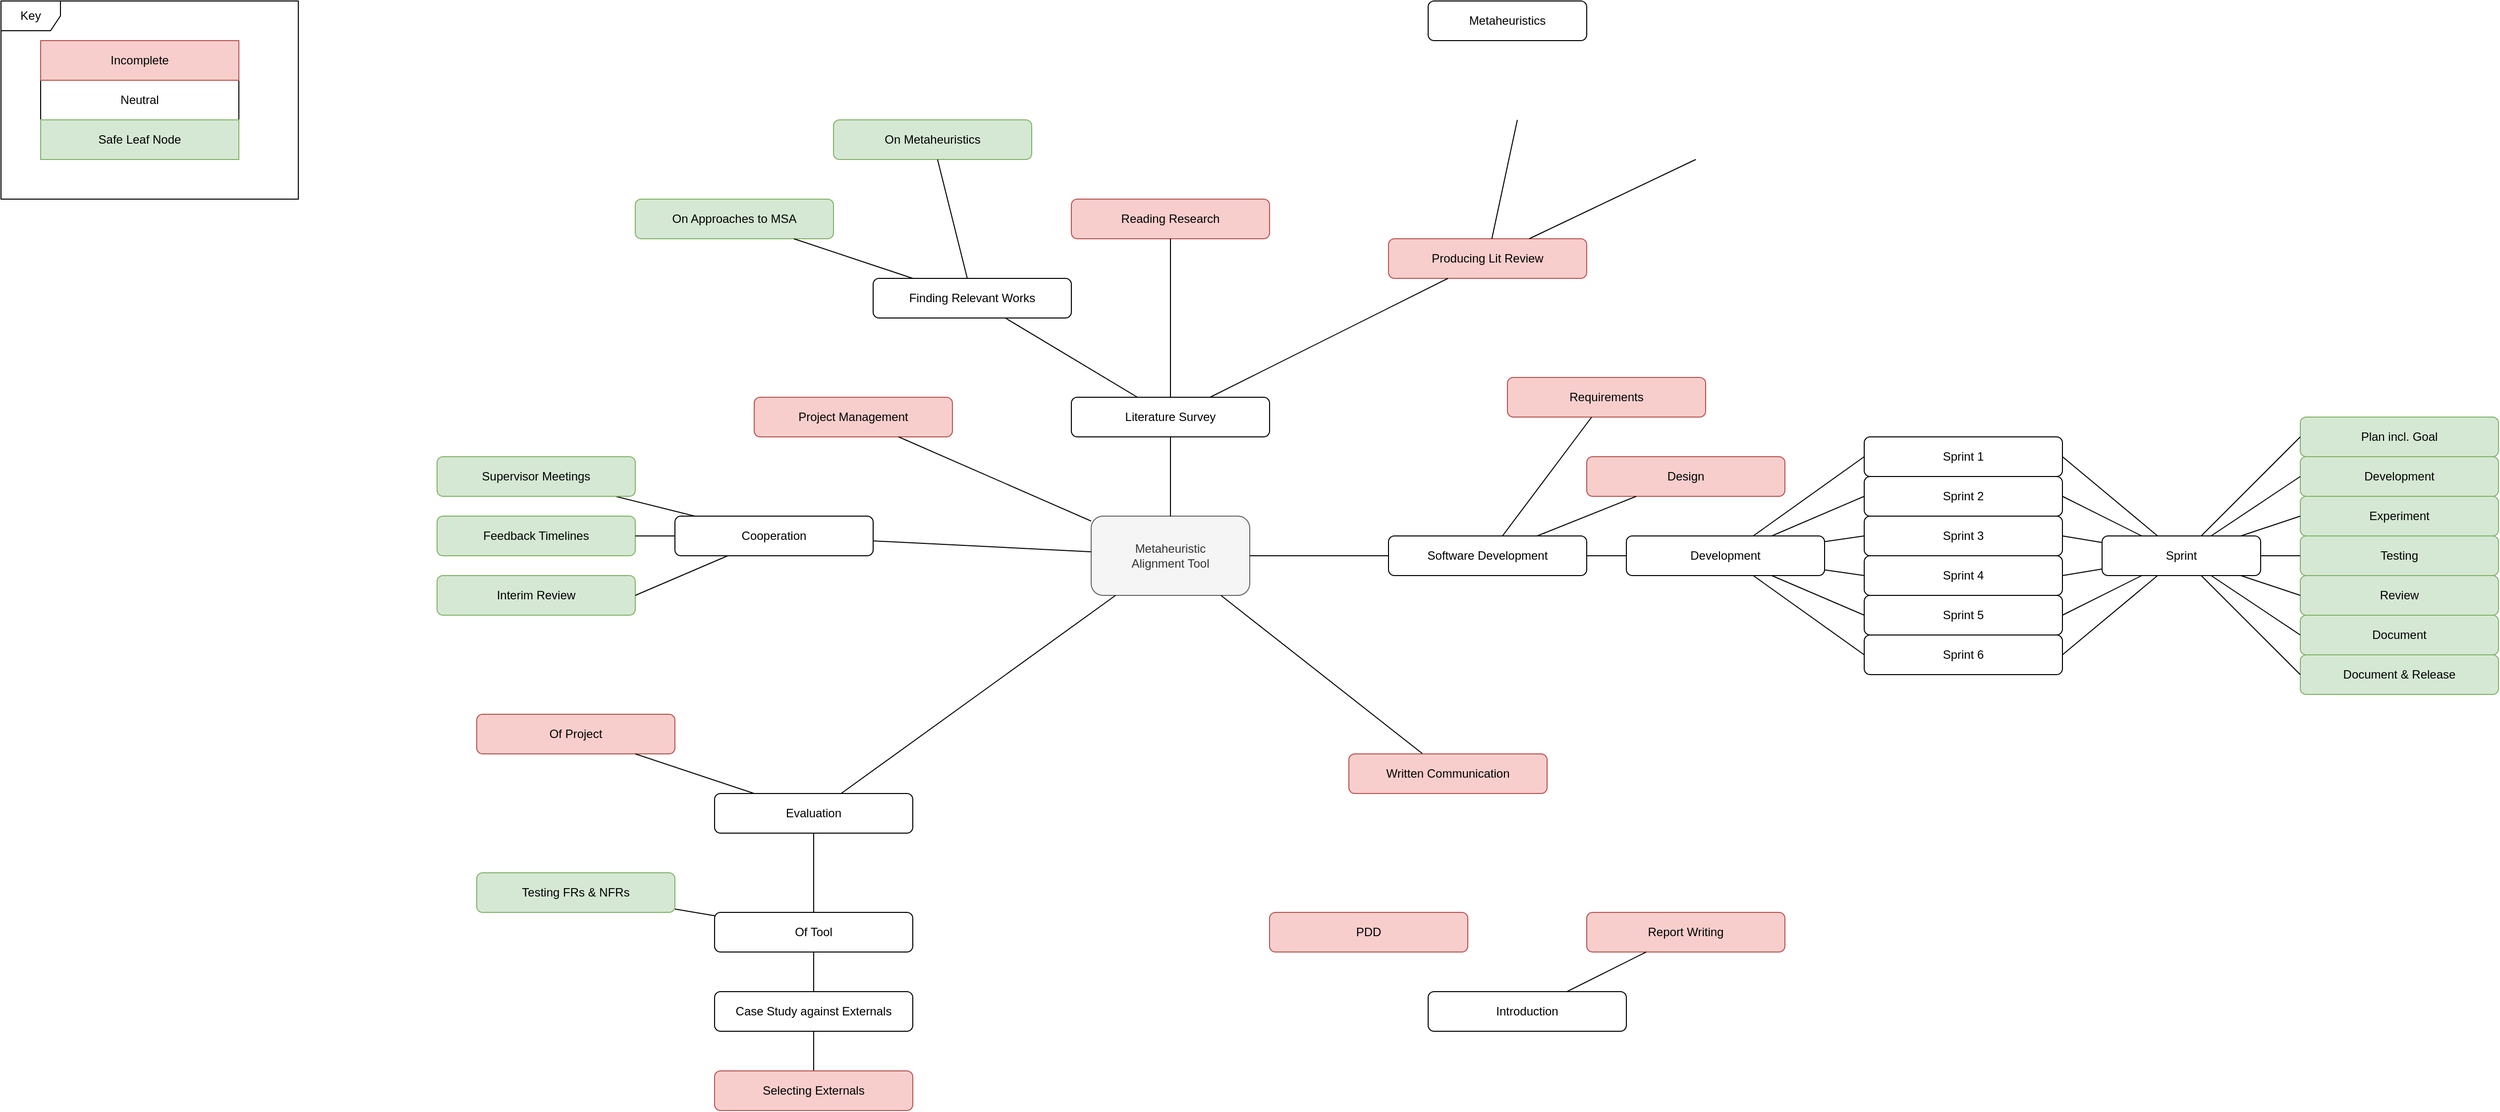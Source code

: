 <mxfile version="23.0.2" type="device">
  <diagram name="Page-1" id="MG5LI2uy3OAG8QXwMmSo">
    <mxGraphModel dx="3375" dy="2113" grid="1" gridSize="10" guides="1" tooltips="1" connect="1" arrows="1" fold="1" page="1" pageScale="1" pageWidth="1169" pageHeight="827" math="0" shadow="0">
      <root>
        <mxCell id="0" />
        <mxCell id="1" parent="0" />
        <mxCell id="G3nxdFLAYTbCHUNaFh7e-1" value="Software Development" style="rounded=1;whiteSpace=wrap;html=1;" vertex="1" parent="1">
          <mxGeometry x="920" y="60" width="200" height="40" as="geometry" />
        </mxCell>
        <mxCell id="G3nxdFLAYTbCHUNaFh7e-2" value="Metaheuristic&lt;br&gt;Alignment Tool" style="rounded=1;whiteSpace=wrap;html=1;fillColor=#f5f5f5;fontColor=#333333;strokeColor=#666666;" vertex="1" parent="1">
          <mxGeometry x="620" y="40" width="160" height="80" as="geometry" />
        </mxCell>
        <mxCell id="G3nxdFLAYTbCHUNaFh7e-3" value="" style="endArrow=none;html=1;rounded=0;" edge="1" parent="1" source="G3nxdFLAYTbCHUNaFh7e-1" target="G3nxdFLAYTbCHUNaFh7e-2">
          <mxGeometry width="50" height="50" relative="1" as="geometry">
            <mxPoint x="650" y="320" as="sourcePoint" />
            <mxPoint x="700" y="270" as="targetPoint" />
          </mxGeometry>
        </mxCell>
        <mxCell id="G3nxdFLAYTbCHUNaFh7e-4" value="Evaluation" style="rounded=1;whiteSpace=wrap;html=1;" vertex="1" parent="1">
          <mxGeometry x="240" y="320" width="200" height="40" as="geometry" />
        </mxCell>
        <mxCell id="G3nxdFLAYTbCHUNaFh7e-5" value="" style="endArrow=none;html=1;rounded=0;" edge="1" parent="1" source="G3nxdFLAYTbCHUNaFh7e-2" target="G3nxdFLAYTbCHUNaFh7e-4">
          <mxGeometry width="50" height="50" relative="1" as="geometry">
            <mxPoint x="522" y="170" as="sourcePoint" />
            <mxPoint x="650" y="219" as="targetPoint" />
          </mxGeometry>
        </mxCell>
        <mxCell id="G3nxdFLAYTbCHUNaFh7e-6" value="Of Project" style="rounded=1;whiteSpace=wrap;html=1;fillColor=#f8cecc;strokeColor=#b85450;" vertex="1" parent="1">
          <mxGeometry y="240" width="200" height="40" as="geometry" />
        </mxCell>
        <mxCell id="G3nxdFLAYTbCHUNaFh7e-7" value="Case Study against Externals" style="rounded=1;whiteSpace=wrap;html=1;" vertex="1" parent="1">
          <mxGeometry x="240" y="520" width="200" height="40" as="geometry" />
        </mxCell>
        <mxCell id="G3nxdFLAYTbCHUNaFh7e-8" value="Testing FRs &amp;amp; NFRs" style="rounded=1;whiteSpace=wrap;html=1;fillColor=#d5e8d4;strokeColor=#82b366;" vertex="1" parent="1">
          <mxGeometry y="400" width="200" height="40" as="geometry" />
        </mxCell>
        <mxCell id="G3nxdFLAYTbCHUNaFh7e-9" value="" style="endArrow=none;html=1;rounded=0;" edge="1" parent="1" source="G3nxdFLAYTbCHUNaFh7e-7" target="G3nxdFLAYTbCHUNaFh7e-23">
          <mxGeometry width="50" height="50" relative="1" as="geometry">
            <mxPoint x="290" y="400" as="sourcePoint" />
            <mxPoint x="340" y="350" as="targetPoint" />
          </mxGeometry>
        </mxCell>
        <mxCell id="G3nxdFLAYTbCHUNaFh7e-10" value="" style="endArrow=none;html=1;rounded=0;" edge="1" parent="1" source="G3nxdFLAYTbCHUNaFh7e-23" target="G3nxdFLAYTbCHUNaFh7e-4">
          <mxGeometry width="50" height="50" relative="1" as="geometry">
            <mxPoint x="430" y="550" as="sourcePoint" />
            <mxPoint x="283" y="490" as="targetPoint" />
          </mxGeometry>
        </mxCell>
        <mxCell id="G3nxdFLAYTbCHUNaFh7e-11" value="" style="endArrow=none;html=1;rounded=0;" edge="1" parent="1" source="G3nxdFLAYTbCHUNaFh7e-6" target="G3nxdFLAYTbCHUNaFh7e-4">
          <mxGeometry width="50" height="50" relative="1" as="geometry">
            <mxPoint x="454" y="490" as="sourcePoint" />
            <mxPoint x="371" y="410" as="targetPoint" />
          </mxGeometry>
        </mxCell>
        <mxCell id="G3nxdFLAYTbCHUNaFh7e-12" value="Literature Survey" style="rounded=1;whiteSpace=wrap;html=1;" vertex="1" parent="1">
          <mxGeometry x="600" y="-80" width="200" height="40" as="geometry" />
        </mxCell>
        <mxCell id="G3nxdFLAYTbCHUNaFh7e-13" value="Finding Relevant Works" style="rounded=1;whiteSpace=wrap;html=1;" vertex="1" parent="1">
          <mxGeometry x="400" y="-200" width="200" height="40" as="geometry" />
        </mxCell>
        <mxCell id="G3nxdFLAYTbCHUNaFh7e-14" value="Reading Research" style="rounded=1;whiteSpace=wrap;html=1;fillColor=#f8cecc;strokeColor=#b85450;" vertex="1" parent="1">
          <mxGeometry x="600" y="-280" width="200" height="40" as="geometry" />
        </mxCell>
        <mxCell id="G3nxdFLAYTbCHUNaFh7e-15" value="Producing Lit Review" style="rounded=1;whiteSpace=wrap;html=1;fillColor=#f8cecc;strokeColor=#b85450;" vertex="1" parent="1">
          <mxGeometry x="920" y="-240" width="200" height="40" as="geometry" />
        </mxCell>
        <mxCell id="G3nxdFLAYTbCHUNaFh7e-16" value="" style="endArrow=none;html=1;rounded=0;" edge="1" parent="1" source="G3nxdFLAYTbCHUNaFh7e-2" target="G3nxdFLAYTbCHUNaFh7e-12">
          <mxGeometry width="50" height="50" relative="1" as="geometry">
            <mxPoint x="780" y="170" as="sourcePoint" />
            <mxPoint x="830" y="120" as="targetPoint" />
          </mxGeometry>
        </mxCell>
        <mxCell id="G3nxdFLAYTbCHUNaFh7e-17" value="" style="endArrow=none;html=1;rounded=0;" edge="1" parent="1" source="G3nxdFLAYTbCHUNaFh7e-13" target="G3nxdFLAYTbCHUNaFh7e-12">
          <mxGeometry width="50" height="50" relative="1" as="geometry">
            <mxPoint x="940" y="130" as="sourcePoint" />
            <mxPoint x="990" y="80" as="targetPoint" />
          </mxGeometry>
        </mxCell>
        <mxCell id="G3nxdFLAYTbCHUNaFh7e-18" value="" style="endArrow=none;html=1;rounded=0;" edge="1" parent="1" source="G3nxdFLAYTbCHUNaFh7e-14" target="G3nxdFLAYTbCHUNaFh7e-12">
          <mxGeometry width="50" height="50" relative="1" as="geometry">
            <mxPoint x="543" y="-150" as="sourcePoint" />
            <mxPoint x="677" y="-70" as="targetPoint" />
          </mxGeometry>
        </mxCell>
        <mxCell id="G3nxdFLAYTbCHUNaFh7e-19" value="" style="endArrow=none;html=1;rounded=0;" edge="1" parent="1" source="G3nxdFLAYTbCHUNaFh7e-15" target="G3nxdFLAYTbCHUNaFh7e-12">
          <mxGeometry width="50" height="50" relative="1" as="geometry">
            <mxPoint x="543" y="-150" as="sourcePoint" />
            <mxPoint x="677" y="-70" as="targetPoint" />
          </mxGeometry>
        </mxCell>
        <mxCell id="G3nxdFLAYTbCHUNaFh7e-20" value="" style="endArrow=none;html=1;rounded=0;" edge="1" parent="1" source="G3nxdFLAYTbCHUNaFh7e-7" target="G3nxdFLAYTbCHUNaFh7e-21">
          <mxGeometry width="50" height="50" relative="1" as="geometry">
            <mxPoint x="660" y="180" as="sourcePoint" />
            <mxPoint x="320" y="520" as="targetPoint" />
          </mxGeometry>
        </mxCell>
        <mxCell id="G3nxdFLAYTbCHUNaFh7e-21" value="Selecting Externals" style="rounded=1;whiteSpace=wrap;html=1;fillColor=#f8cecc;strokeColor=#b85450;" vertex="1" parent="1">
          <mxGeometry x="240" y="600" width="200" height="40" as="geometry" />
        </mxCell>
        <mxCell id="G3nxdFLAYTbCHUNaFh7e-23" value="Of Tool" style="rounded=1;whiteSpace=wrap;html=1;" vertex="1" parent="1">
          <mxGeometry x="240" y="440" width="200" height="40" as="geometry" />
        </mxCell>
        <mxCell id="G3nxdFLAYTbCHUNaFh7e-24" value="" style="endArrow=none;html=1;rounded=0;" edge="1" parent="1" source="G3nxdFLAYTbCHUNaFh7e-8" target="G3nxdFLAYTbCHUNaFh7e-23">
          <mxGeometry width="50" height="50" relative="1" as="geometry">
            <mxPoint x="280" y="430" as="sourcePoint" />
            <mxPoint x="330" y="380" as="targetPoint" />
          </mxGeometry>
        </mxCell>
        <mxCell id="G3nxdFLAYTbCHUNaFh7e-26" value="Sprint 1" style="rounded=1;whiteSpace=wrap;html=1;" vertex="1" parent="1">
          <mxGeometry x="1400" y="-40" width="200" height="40" as="geometry" />
        </mxCell>
        <mxCell id="G3nxdFLAYTbCHUNaFh7e-27" value="Sprint 2" style="rounded=1;whiteSpace=wrap;html=1;" vertex="1" parent="1">
          <mxGeometry x="1400" width="200" height="40" as="geometry" />
        </mxCell>
        <mxCell id="G3nxdFLAYTbCHUNaFh7e-28" value="Sprint 3" style="rounded=1;whiteSpace=wrap;html=1;" vertex="1" parent="1">
          <mxGeometry x="1400" y="40" width="200" height="40" as="geometry" />
        </mxCell>
        <mxCell id="G3nxdFLAYTbCHUNaFh7e-29" value="Sprint 4" style="rounded=1;whiteSpace=wrap;html=1;" vertex="1" parent="1">
          <mxGeometry x="1400" y="80" width="200" height="40" as="geometry" />
        </mxCell>
        <mxCell id="G3nxdFLAYTbCHUNaFh7e-30" value="Sprint 5" style="rounded=1;whiteSpace=wrap;html=1;" vertex="1" parent="1">
          <mxGeometry x="1400" y="120" width="200" height="40" as="geometry" />
        </mxCell>
        <mxCell id="G3nxdFLAYTbCHUNaFh7e-31" value="Sprint 6" style="rounded=1;whiteSpace=wrap;html=1;" vertex="1" parent="1">
          <mxGeometry x="1400" y="160" width="200" height="40" as="geometry" />
        </mxCell>
        <mxCell id="G3nxdFLAYTbCHUNaFh7e-32" value="Sprint" style="rounded=1;whiteSpace=wrap;html=1;" vertex="1" parent="1">
          <mxGeometry x="1640" y="60" width="160" height="40" as="geometry" />
        </mxCell>
        <mxCell id="G3nxdFLAYTbCHUNaFh7e-33" value="" style="endArrow=none;html=1;rounded=0;entryX=1;entryY=0.5;entryDx=0;entryDy=0;" edge="1" parent="1" source="G3nxdFLAYTbCHUNaFh7e-32" target="G3nxdFLAYTbCHUNaFh7e-26">
          <mxGeometry width="50" height="50" relative="1" as="geometry">
            <mxPoint x="1410" y="40" as="sourcePoint" />
            <mxPoint x="1460" y="-10" as="targetPoint" />
          </mxGeometry>
        </mxCell>
        <mxCell id="G3nxdFLAYTbCHUNaFh7e-34" value="" style="endArrow=none;html=1;rounded=0;entryX=1;entryY=0.5;entryDx=0;entryDy=0;" edge="1" parent="1" source="G3nxdFLAYTbCHUNaFh7e-32" target="G3nxdFLAYTbCHUNaFh7e-27">
          <mxGeometry width="50" height="50" relative="1" as="geometry">
            <mxPoint x="1690" y="34" as="sourcePoint" />
            <mxPoint x="1530" y="-16" as="targetPoint" />
          </mxGeometry>
        </mxCell>
        <mxCell id="G3nxdFLAYTbCHUNaFh7e-35" value="" style="endArrow=none;html=1;rounded=0;entryX=1;entryY=0.5;entryDx=0;entryDy=0;" edge="1" parent="1" source="G3nxdFLAYTbCHUNaFh7e-32" target="G3nxdFLAYTbCHUNaFh7e-28">
          <mxGeometry width="50" height="50" relative="1" as="geometry">
            <mxPoint x="1680" y="64" as="sourcePoint" />
            <mxPoint x="1570" y="-10" as="targetPoint" />
          </mxGeometry>
        </mxCell>
        <mxCell id="G3nxdFLAYTbCHUNaFh7e-36" value="" style="endArrow=none;html=1;rounded=0;entryX=1;entryY=0.5;entryDx=0;entryDy=0;" edge="1" parent="1" source="G3nxdFLAYTbCHUNaFh7e-32" target="G3nxdFLAYTbCHUNaFh7e-29">
          <mxGeometry width="50" height="50" relative="1" as="geometry">
            <mxPoint x="1680" y="88" as="sourcePoint" />
            <mxPoint x="1570" y="50" as="targetPoint" />
          </mxGeometry>
        </mxCell>
        <mxCell id="G3nxdFLAYTbCHUNaFh7e-37" value="" style="endArrow=none;html=1;rounded=0;entryX=1;entryY=0.5;entryDx=0;entryDy=0;" edge="1" parent="1" source="G3nxdFLAYTbCHUNaFh7e-32" target="G3nxdFLAYTbCHUNaFh7e-30">
          <mxGeometry width="50" height="50" relative="1" as="geometry">
            <mxPoint x="1663" y="70" as="sourcePoint" />
            <mxPoint x="1530" y="110" as="targetPoint" />
          </mxGeometry>
        </mxCell>
        <mxCell id="G3nxdFLAYTbCHUNaFh7e-38" value="" style="endArrow=none;html=1;rounded=0;entryX=1;entryY=0.5;entryDx=0;entryDy=0;" edge="1" parent="1" source="G3nxdFLAYTbCHUNaFh7e-32" target="G3nxdFLAYTbCHUNaFh7e-31">
          <mxGeometry width="50" height="50" relative="1" as="geometry">
            <mxPoint x="1697" y="70" as="sourcePoint" />
            <mxPoint x="1530" y="170" as="targetPoint" />
          </mxGeometry>
        </mxCell>
        <mxCell id="G3nxdFLAYTbCHUNaFh7e-41" value="Plan incl. Goal" style="rounded=1;whiteSpace=wrap;html=1;fillColor=#d5e8d4;strokeColor=#82b366;" vertex="1" parent="1">
          <mxGeometry x="1840" y="-60" width="200" height="40" as="geometry" />
        </mxCell>
        <mxCell id="G3nxdFLAYTbCHUNaFh7e-42" value="Development" style="rounded=1;whiteSpace=wrap;html=1;fillColor=#d5e8d4;strokeColor=#82b366;" vertex="1" parent="1">
          <mxGeometry x="1840" y="-20" width="200" height="40" as="geometry" />
        </mxCell>
        <mxCell id="G3nxdFLAYTbCHUNaFh7e-43" value="Testing" style="rounded=1;whiteSpace=wrap;html=1;fillColor=#d5e8d4;strokeColor=#82b366;" vertex="1" parent="1">
          <mxGeometry x="1840" y="60" width="200" height="40" as="geometry" />
        </mxCell>
        <mxCell id="G3nxdFLAYTbCHUNaFh7e-44" value="Review" style="rounded=1;whiteSpace=wrap;html=1;fillColor=#d5e8d4;strokeColor=#82b366;" vertex="1" parent="1">
          <mxGeometry x="1840" y="100" width="200" height="40" as="geometry" />
        </mxCell>
        <mxCell id="G3nxdFLAYTbCHUNaFh7e-45" value="Document &amp;amp; Release" style="rounded=1;whiteSpace=wrap;html=1;fillColor=#d5e8d4;strokeColor=#82b366;" vertex="1" parent="1">
          <mxGeometry x="1840" y="180" width="200" height="40" as="geometry" />
        </mxCell>
        <mxCell id="G3nxdFLAYTbCHUNaFh7e-46" value="" style="endArrow=none;html=1;rounded=0;entryX=0;entryY=0.5;entryDx=0;entryDy=0;" edge="1" parent="1" source="G3nxdFLAYTbCHUNaFh7e-32" target="G3nxdFLAYTbCHUNaFh7e-45">
          <mxGeometry width="50" height="50" relative="1" as="geometry">
            <mxPoint x="1705" y="70" as="sourcePoint" />
            <mxPoint x="1920" y="-20" as="targetPoint" />
          </mxGeometry>
        </mxCell>
        <mxCell id="G3nxdFLAYTbCHUNaFh7e-47" value="" style="endArrow=none;html=1;rounded=0;entryX=0;entryY=0.5;entryDx=0;entryDy=0;" edge="1" parent="1" source="G3nxdFLAYTbCHUNaFh7e-32" target="G3nxdFLAYTbCHUNaFh7e-41">
          <mxGeometry width="50" height="50" relative="1" as="geometry">
            <mxPoint x="1763" y="70" as="sourcePoint" />
            <mxPoint x="1930" y="-30" as="targetPoint" />
          </mxGeometry>
        </mxCell>
        <mxCell id="G3nxdFLAYTbCHUNaFh7e-48" value="" style="endArrow=none;html=1;rounded=0;entryX=0;entryY=0.5;entryDx=0;entryDy=0;" edge="1" parent="1" source="G3nxdFLAYTbCHUNaFh7e-32" target="G3nxdFLAYTbCHUNaFh7e-42">
          <mxGeometry width="50" height="50" relative="1" as="geometry">
            <mxPoint x="1797" y="70" as="sourcePoint" />
            <mxPoint x="1930" y="30" as="targetPoint" />
          </mxGeometry>
        </mxCell>
        <mxCell id="G3nxdFLAYTbCHUNaFh7e-49" value="" style="endArrow=none;html=1;rounded=0;" edge="1" parent="1" source="G3nxdFLAYTbCHUNaFh7e-32" target="G3nxdFLAYTbCHUNaFh7e-43">
          <mxGeometry width="50" height="50" relative="1" as="geometry">
            <mxPoint x="1800" y="60" as="sourcePoint" />
            <mxPoint x="1840" y="60" as="targetPoint" />
          </mxGeometry>
        </mxCell>
        <mxCell id="G3nxdFLAYTbCHUNaFh7e-50" value="" style="endArrow=none;html=1;rounded=0;entryX=0;entryY=0.5;entryDx=0;entryDy=0;" edge="1" parent="1" source="G3nxdFLAYTbCHUNaFh7e-32" target="G3nxdFLAYTbCHUNaFh7e-44">
          <mxGeometry width="50" height="50" relative="1" as="geometry">
            <mxPoint x="1797" y="110" as="sourcePoint" />
            <mxPoint x="1930" y="150" as="targetPoint" />
          </mxGeometry>
        </mxCell>
        <mxCell id="G3nxdFLAYTbCHUNaFh7e-51" value="Design" style="rounded=1;whiteSpace=wrap;html=1;fillColor=#f8cecc;strokeColor=#b85450;" vertex="1" parent="1">
          <mxGeometry x="1120" y="-20" width="200" height="40" as="geometry" />
        </mxCell>
        <mxCell id="G3nxdFLAYTbCHUNaFh7e-52" value="Requirements" style="rounded=1;whiteSpace=wrap;html=1;fillColor=#f8cecc;strokeColor=#b85450;" vertex="1" parent="1">
          <mxGeometry x="1040" y="-100" width="200" height="40" as="geometry" />
        </mxCell>
        <mxCell id="G3nxdFLAYTbCHUNaFh7e-53" value="" style="endArrow=none;html=1;rounded=0;" edge="1" parent="1" source="G3nxdFLAYTbCHUNaFh7e-52" target="G3nxdFLAYTbCHUNaFh7e-1">
          <mxGeometry width="50" height="50" relative="1" as="geometry">
            <mxPoint x="1280" y="240" as="sourcePoint" />
            <mxPoint x="1330" y="190" as="targetPoint" />
          </mxGeometry>
        </mxCell>
        <mxCell id="G3nxdFLAYTbCHUNaFh7e-54" value="" style="endArrow=none;html=1;rounded=0;" edge="1" parent="1" source="G3nxdFLAYTbCHUNaFh7e-51" target="G3nxdFLAYTbCHUNaFh7e-1">
          <mxGeometry width="50" height="50" relative="1" as="geometry">
            <mxPoint x="1000" y="150" as="sourcePoint" />
            <mxPoint x="1020" y="110" as="targetPoint" />
          </mxGeometry>
        </mxCell>
        <mxCell id="G3nxdFLAYTbCHUNaFh7e-55" value="Development" style="rounded=1;whiteSpace=wrap;html=1;" vertex="1" parent="1">
          <mxGeometry x="1160" y="60" width="200" height="40" as="geometry" />
        </mxCell>
        <mxCell id="G3nxdFLAYTbCHUNaFh7e-56" value="" style="endArrow=none;html=1;rounded=0;" edge="1" parent="1" source="G3nxdFLAYTbCHUNaFh7e-55" target="G3nxdFLAYTbCHUNaFh7e-1">
          <mxGeometry width="50" height="50" relative="1" as="geometry">
            <mxPoint x="1065" y="230" as="sourcePoint" />
            <mxPoint x="1035" y="110" as="targetPoint" />
          </mxGeometry>
        </mxCell>
        <mxCell id="G3nxdFLAYTbCHUNaFh7e-57" value="" style="endArrow=none;html=1;rounded=0;entryX=0;entryY=0.5;entryDx=0;entryDy=0;" edge="1" parent="1" source="G3nxdFLAYTbCHUNaFh7e-55" target="G3nxdFLAYTbCHUNaFh7e-26">
          <mxGeometry width="50" height="50" relative="1" as="geometry">
            <mxPoint x="1826" y="90" as="sourcePoint" />
            <mxPoint x="1730" y="10" as="targetPoint" />
          </mxGeometry>
        </mxCell>
        <mxCell id="G3nxdFLAYTbCHUNaFh7e-58" value="" style="endArrow=none;html=1;rounded=0;entryX=0;entryY=0.5;entryDx=0;entryDy=0;" edge="1" parent="1" source="G3nxdFLAYTbCHUNaFh7e-55" target="G3nxdFLAYTbCHUNaFh7e-27">
          <mxGeometry width="50" height="50" relative="1" as="geometry">
            <mxPoint x="1360" y="80" as="sourcePoint" />
            <mxPoint x="1540" y="30" as="targetPoint" />
          </mxGeometry>
        </mxCell>
        <mxCell id="G3nxdFLAYTbCHUNaFh7e-59" value="" style="endArrow=none;html=1;rounded=0;entryX=0;entryY=0.5;entryDx=0;entryDy=0;" edge="1" parent="1" source="G3nxdFLAYTbCHUNaFh7e-55" target="G3nxdFLAYTbCHUNaFh7e-28">
          <mxGeometry width="50" height="50" relative="1" as="geometry">
            <mxPoint x="1360" y="80" as="sourcePoint" />
            <mxPoint x="1530" y="50" as="targetPoint" />
          </mxGeometry>
        </mxCell>
        <mxCell id="G3nxdFLAYTbCHUNaFh7e-60" value="" style="endArrow=none;html=1;rounded=0;entryX=0;entryY=0.5;entryDx=0;entryDy=0;" edge="1" parent="1" source="G3nxdFLAYTbCHUNaFh7e-55" target="G3nxdFLAYTbCHUNaFh7e-29">
          <mxGeometry width="50" height="50" relative="1" as="geometry">
            <mxPoint x="1370" y="90" as="sourcePoint" />
            <mxPoint x="1530" y="90" as="targetPoint" />
          </mxGeometry>
        </mxCell>
        <mxCell id="G3nxdFLAYTbCHUNaFh7e-61" value="" style="endArrow=none;html=1;rounded=0;entryX=0;entryY=0.5;entryDx=0;entryDy=0;" edge="1" parent="1" source="G3nxdFLAYTbCHUNaFh7e-55" target="G3nxdFLAYTbCHUNaFh7e-30">
          <mxGeometry width="50" height="50" relative="1" as="geometry">
            <mxPoint x="1370" y="105" as="sourcePoint" />
            <mxPoint x="1530" y="130" as="targetPoint" />
          </mxGeometry>
        </mxCell>
        <mxCell id="G3nxdFLAYTbCHUNaFh7e-62" value="" style="endArrow=none;html=1;rounded=0;entryX=0;entryY=0.5;entryDx=0;entryDy=0;" edge="1" parent="1" source="G3nxdFLAYTbCHUNaFh7e-55" target="G3nxdFLAYTbCHUNaFh7e-31">
          <mxGeometry width="50" height="50" relative="1" as="geometry">
            <mxPoint x="1335" y="110" as="sourcePoint" />
            <mxPoint x="1530" y="170" as="targetPoint" />
          </mxGeometry>
        </mxCell>
        <mxCell id="G3nxdFLAYTbCHUNaFh7e-63" value="Project Management" style="rounded=1;whiteSpace=wrap;html=1;fillColor=#f8cecc;strokeColor=#b85450;" vertex="1" parent="1">
          <mxGeometry x="280" y="-80" width="200" height="40" as="geometry" />
        </mxCell>
        <mxCell id="G3nxdFLAYTbCHUNaFh7e-64" value="" style="endArrow=none;html=1;rounded=0;" edge="1" parent="1" source="G3nxdFLAYTbCHUNaFh7e-63" target="G3nxdFLAYTbCHUNaFh7e-2">
          <mxGeometry width="50" height="50" relative="1" as="geometry">
            <mxPoint x="670" y="180" as="sourcePoint" />
            <mxPoint x="720" y="130" as="targetPoint" />
          </mxGeometry>
        </mxCell>
        <mxCell id="G3nxdFLAYTbCHUNaFh7e-65" value="Cooperation" style="rounded=1;whiteSpace=wrap;html=1;" vertex="1" parent="1">
          <mxGeometry x="200" y="40" width="200" height="40" as="geometry" />
        </mxCell>
        <mxCell id="G3nxdFLAYTbCHUNaFh7e-66" value="" style="endArrow=none;html=1;rounded=0;" edge="1" parent="1" source="G3nxdFLAYTbCHUNaFh7e-65" target="G3nxdFLAYTbCHUNaFh7e-2">
          <mxGeometry width="50" height="50" relative="1" as="geometry">
            <mxPoint x="436" y="-30" as="sourcePoint" />
            <mxPoint x="630" y="55" as="targetPoint" />
          </mxGeometry>
        </mxCell>
        <mxCell id="G3nxdFLAYTbCHUNaFh7e-67" value="Report Writing" style="rounded=1;whiteSpace=wrap;html=1;fillColor=#f8cecc;strokeColor=#b85450;" vertex="1" parent="1">
          <mxGeometry x="1120" y="440" width="200" height="40" as="geometry" />
        </mxCell>
        <mxCell id="G3nxdFLAYTbCHUNaFh7e-68" value="On Approaches to MSA" style="rounded=1;whiteSpace=wrap;html=1;fillColor=#d5e8d4;strokeColor=#82b366;" vertex="1" parent="1">
          <mxGeometry x="160" y="-280" width="200" height="40" as="geometry" />
        </mxCell>
        <mxCell id="G3nxdFLAYTbCHUNaFh7e-69" value="On Metaheuristics" style="rounded=1;whiteSpace=wrap;html=1;fillColor=#d5e8d4;strokeColor=#82b366;" vertex="1" parent="1">
          <mxGeometry x="360" y="-360" width="200" height="40" as="geometry" />
        </mxCell>
        <mxCell id="G3nxdFLAYTbCHUNaFh7e-70" value="" style="endArrow=none;html=1;rounded=0;" edge="1" parent="1" source="G3nxdFLAYTbCHUNaFh7e-69" target="G3nxdFLAYTbCHUNaFh7e-13">
          <mxGeometry width="50" height="50" relative="1" as="geometry">
            <mxPoint x="710" y="-230" as="sourcePoint" />
            <mxPoint x="710" y="-70" as="targetPoint" />
          </mxGeometry>
        </mxCell>
        <mxCell id="G3nxdFLAYTbCHUNaFh7e-71" value="" style="endArrow=none;html=1;rounded=0;" edge="1" parent="1" source="G3nxdFLAYTbCHUNaFh7e-68" target="G3nxdFLAYTbCHUNaFh7e-13">
          <mxGeometry width="50" height="50" relative="1" as="geometry">
            <mxPoint x="475" y="-310" as="sourcePoint" />
            <mxPoint x="505" y="-190" as="targetPoint" />
          </mxGeometry>
        </mxCell>
        <mxCell id="G3nxdFLAYTbCHUNaFh7e-72" value="" style="endArrow=none;html=1;rounded=0;" edge="1" parent="1" source="G3nxdFLAYTbCHUNaFh7e-65" target="G3nxdFLAYTbCHUNaFh7e-73">
          <mxGeometry width="50" height="50" relative="1" as="geometry">
            <mxPoint x="410" y="75" as="sourcePoint" />
            <mxPoint x="20" y="130" as="targetPoint" />
          </mxGeometry>
        </mxCell>
        <mxCell id="G3nxdFLAYTbCHUNaFh7e-73" value="Supervisor Meetings" style="rounded=1;whiteSpace=wrap;html=1;fillColor=#d5e8d4;strokeColor=#82b366;" vertex="1" parent="1">
          <mxGeometry x="-40" y="-20" width="200" height="40" as="geometry" />
        </mxCell>
        <mxCell id="G3nxdFLAYTbCHUNaFh7e-74" value="Feedback Timelines" style="rounded=1;whiteSpace=wrap;html=1;fillColor=#d5e8d4;strokeColor=#82b366;" vertex="1" parent="1">
          <mxGeometry x="-40" y="40" width="200" height="40" as="geometry" />
        </mxCell>
        <mxCell id="G3nxdFLAYTbCHUNaFh7e-75" value="" style="endArrow=none;html=1;rounded=0;" edge="1" parent="1" source="G3nxdFLAYTbCHUNaFh7e-65" target="G3nxdFLAYTbCHUNaFh7e-74">
          <mxGeometry width="50" height="50" relative="1" as="geometry">
            <mxPoint x="240" y="60" as="sourcePoint" />
            <mxPoint x="182" y="-10" as="targetPoint" />
          </mxGeometry>
        </mxCell>
        <mxCell id="G3nxdFLAYTbCHUNaFh7e-79" value="Experiment" style="rounded=1;whiteSpace=wrap;html=1;fillColor=#d5e8d4;strokeColor=#82b366;" vertex="1" parent="1">
          <mxGeometry x="1840" y="20" width="200" height="40" as="geometry" />
        </mxCell>
        <mxCell id="G3nxdFLAYTbCHUNaFh7e-80" value="" style="endArrow=none;html=1;rounded=0;entryX=0;entryY=0.5;entryDx=0;entryDy=0;" edge="1" parent="1" source="G3nxdFLAYTbCHUNaFh7e-32" target="G3nxdFLAYTbCHUNaFh7e-79">
          <mxGeometry width="50" height="50" relative="1" as="geometry">
            <mxPoint x="1770" y="70" as="sourcePoint" />
            <mxPoint x="1850" y="30" as="targetPoint" />
          </mxGeometry>
        </mxCell>
        <mxCell id="G3nxdFLAYTbCHUNaFh7e-81" value="Interim Review" style="rounded=1;whiteSpace=wrap;html=1;fillColor=#d5e8d4;strokeColor=#82b366;" vertex="1" parent="1">
          <mxGeometry x="-40" y="100" width="200" height="40" as="geometry" />
        </mxCell>
        <mxCell id="G3nxdFLAYTbCHUNaFh7e-82" value="" style="endArrow=none;html=1;rounded=0;entryX=1;entryY=0.5;entryDx=0;entryDy=0;" edge="1" parent="1" source="G3nxdFLAYTbCHUNaFh7e-65" target="G3nxdFLAYTbCHUNaFh7e-81">
          <mxGeometry width="50" height="50" relative="1" as="geometry">
            <mxPoint x="210" y="70" as="sourcePoint" />
            <mxPoint x="170" y="70" as="targetPoint" />
          </mxGeometry>
        </mxCell>
        <mxCell id="G3nxdFLAYTbCHUNaFh7e-84" value="" style="endArrow=none;html=1;rounded=0;" edge="1" parent="1" source="G3nxdFLAYTbCHUNaFh7e-2" target="G3nxdFLAYTbCHUNaFh7e-89">
          <mxGeometry width="50" height="50" relative="1" as="geometry">
            <mxPoint x="655" y="130" as="sourcePoint" />
            <mxPoint x="970" y="280" as="targetPoint" />
          </mxGeometry>
        </mxCell>
        <mxCell id="G3nxdFLAYTbCHUNaFh7e-85" value="" style="endArrow=none;html=1;rounded=0;" edge="1" parent="1" source="G3nxdFLAYTbCHUNaFh7e-67" target="G3nxdFLAYTbCHUNaFh7e-87">
          <mxGeometry width="50" height="50" relative="1" as="geometry">
            <mxPoint x="1440" y="530" as="sourcePoint" />
            <mxPoint x="1300" y="720" as="targetPoint" />
          </mxGeometry>
        </mxCell>
        <mxCell id="G3nxdFLAYTbCHUNaFh7e-87" value="Introduction" style="rounded=1;whiteSpace=wrap;html=1;" vertex="1" parent="1">
          <mxGeometry x="960" y="520" width="200" height="40" as="geometry" />
        </mxCell>
        <mxCell id="G3nxdFLAYTbCHUNaFh7e-88" value="PDD" style="rounded=1;whiteSpace=wrap;html=1;fillColor=#f8cecc;strokeColor=#b85450;" vertex="1" parent="1">
          <mxGeometry x="800" y="440" width="200" height="40" as="geometry" />
        </mxCell>
        <mxCell id="G3nxdFLAYTbCHUNaFh7e-89" value="Written Communication" style="rounded=1;whiteSpace=wrap;html=1;fillColor=#f8cecc;strokeColor=#b85450;" vertex="1" parent="1">
          <mxGeometry x="880" y="280" width="200" height="40" as="geometry" />
        </mxCell>
        <mxCell id="G3nxdFLAYTbCHUNaFh7e-90" value="Document" style="rounded=1;whiteSpace=wrap;html=1;fillColor=#d5e8d4;strokeColor=#82b366;" vertex="1" parent="1">
          <mxGeometry x="1840" y="140" width="200" height="40" as="geometry" />
        </mxCell>
        <mxCell id="G3nxdFLAYTbCHUNaFh7e-91" value="" style="endArrow=none;html=1;rounded=0;entryX=0;entryY=0.5;entryDx=0;entryDy=0;" edge="1" parent="1" source="G3nxdFLAYTbCHUNaFh7e-32" target="G3nxdFLAYTbCHUNaFh7e-90">
          <mxGeometry width="50" height="50" relative="1" as="geometry">
            <mxPoint x="1790" y="110" as="sourcePoint" />
            <mxPoint x="1850" y="130" as="targetPoint" />
          </mxGeometry>
        </mxCell>
        <mxCell id="G3nxdFLAYTbCHUNaFh7e-92" value="" style="endArrow=none;html=1;rounded=0;" edge="1" parent="1" target="G3nxdFLAYTbCHUNaFh7e-15">
          <mxGeometry width="50" height="50" relative="1" as="geometry">
            <mxPoint x="1050" y="-360" as="sourcePoint" />
            <mxPoint x="750" y="-70" as="targetPoint" />
          </mxGeometry>
        </mxCell>
        <mxCell id="G3nxdFLAYTbCHUNaFh7e-93" value="" style="endArrow=none;html=1;rounded=0;" edge="1" parent="1" target="G3nxdFLAYTbCHUNaFh7e-15">
          <mxGeometry width="50" height="50" relative="1" as="geometry">
            <mxPoint x="1230" y="-320" as="sourcePoint" />
            <mxPoint x="1034" y="-230" as="targetPoint" />
          </mxGeometry>
        </mxCell>
        <mxCell id="G3nxdFLAYTbCHUNaFh7e-94" value="Metaheuristics" style="rounded=1;whiteSpace=wrap;html=1;" vertex="1" parent="1">
          <mxGeometry x="960" y="-480" width="160" height="40" as="geometry" />
        </mxCell>
        <mxCell id="G3nxdFLAYTbCHUNaFh7e-95" value="Key" style="shape=umlFrame;whiteSpace=wrap;html=1;pointerEvents=0;" vertex="1" parent="1">
          <mxGeometry x="-480" y="-480" width="300" height="200" as="geometry" />
        </mxCell>
        <mxCell id="G3nxdFLAYTbCHUNaFh7e-97" value="Neutral" style="rounded=0;whiteSpace=wrap;html=1;" vertex="1" parent="1">
          <mxGeometry x="-440" y="-400" width="200" height="40" as="geometry" />
        </mxCell>
        <mxCell id="G3nxdFLAYTbCHUNaFh7e-96" value="Incomplete" style="rounded=0;whiteSpace=wrap;html=1;fillColor=#f8cecc;strokeColor=#b85450;" vertex="1" parent="1">
          <mxGeometry x="-440" y="-440" width="200" height="40" as="geometry" />
        </mxCell>
        <mxCell id="G3nxdFLAYTbCHUNaFh7e-98" value="Safe Leaf Node" style="rounded=0;whiteSpace=wrap;html=1;fillColor=#d5e8d4;strokeColor=#82b366;" vertex="1" parent="1">
          <mxGeometry x="-440" y="-360" width="200" height="40" as="geometry" />
        </mxCell>
      </root>
    </mxGraphModel>
  </diagram>
</mxfile>
